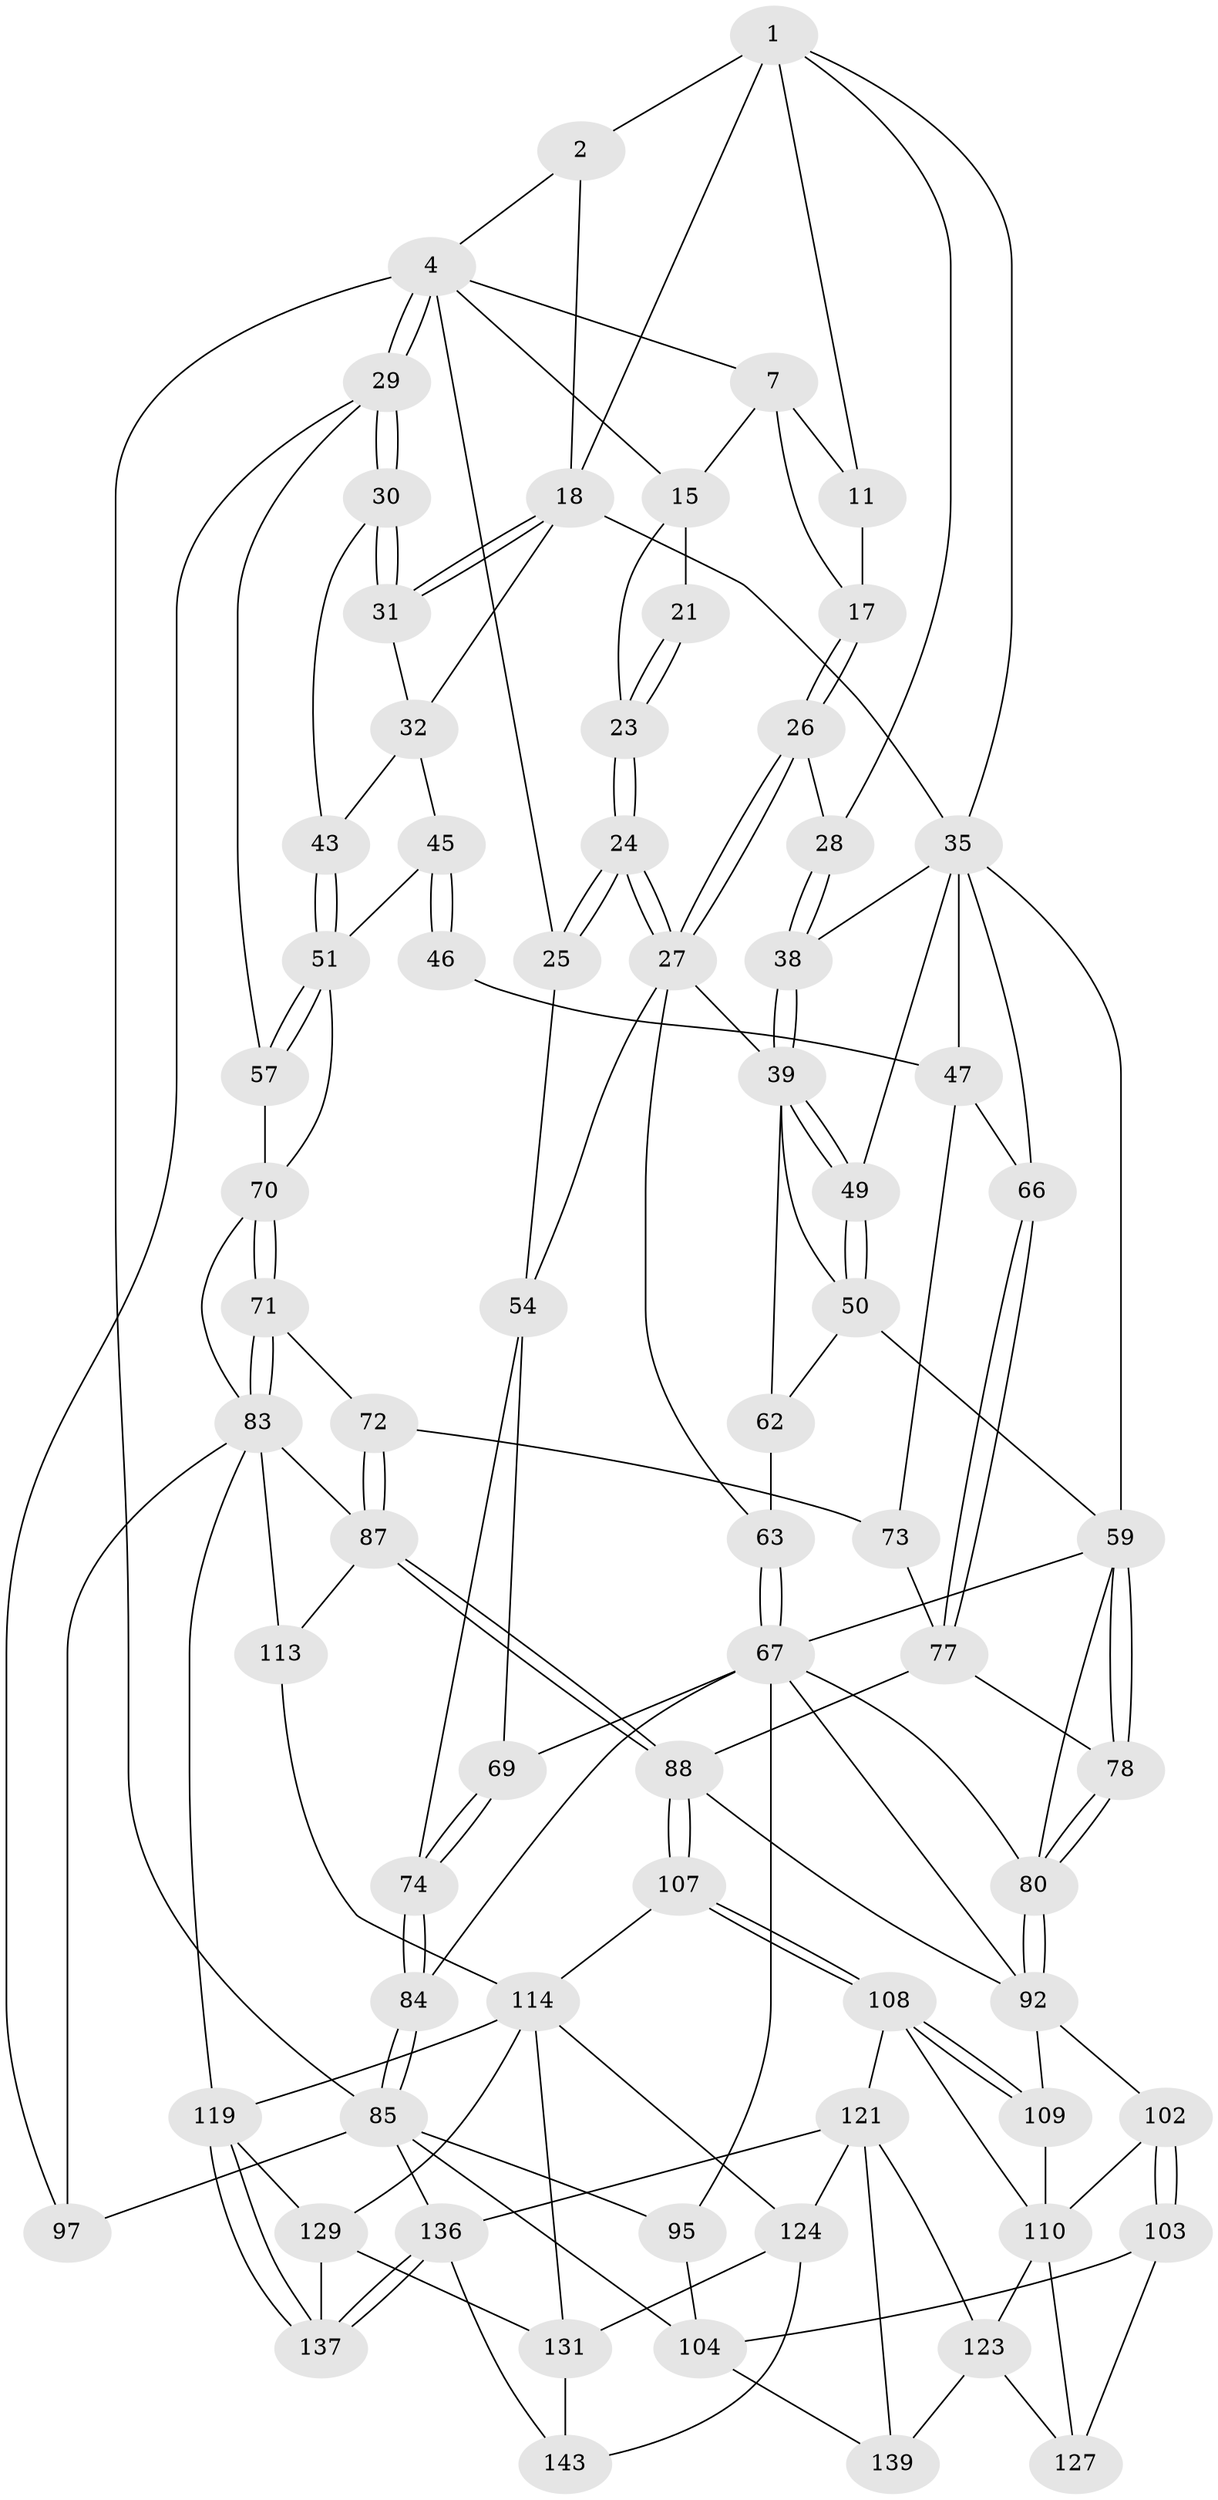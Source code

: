 // original degree distribution, {3: 0.02054794520547945, 4: 0.2465753424657534, 6: 0.2465753424657534, 5: 0.4863013698630137}
// Generated by graph-tools (version 1.1) at 2025/28/03/15/25 16:28:00]
// undirected, 73 vertices, 172 edges
graph export_dot {
graph [start="1"]
  node [color=gray90,style=filled];
  1 [pos="+0.3084941707375833+0",super="+8"];
  2 [pos="+0.5579229320986026+0",super="+3"];
  4 [pos="+1+0",super="+5"];
  7 [pos="+0.2358926741671704+0",super="+12"];
  11 [pos="+0.21245529798466675+0.045336110097931266"];
  15 [pos="+0.1252964446148403+0.08087555076942529",super="+22"];
  17 [pos="+0.13254070229401324+0.08788600007022816"];
  18 [pos="+0.8627579226206893+0",super="+19"];
  21 [pos="+0.015929967084361885+0.01855951775075995"];
  23 [pos="+0.036763105151311336+0.14787707785024767"];
  24 [pos="+0.008142296331566849+0.22694045556573034"];
  25 [pos="+0+0.28075731324189324"];
  26 [pos="+0.1637607813650774+0.15170316879672383"];
  27 [pos="+0.09445945584642874+0.23642457927965665",super="+42"];
  28 [pos="+0.18838042588300932+0.14777864298672114"];
  29 [pos="+1+0.22915655747077102",super="+56"];
  30 [pos="+1+0.2246537635244485"];
  31 [pos="+0.8921049578584301+0.09992354947540809"];
  32 [pos="+0.8845350760185313+0.15339016421873827",super="+33"];
  35 [pos="+0.5772537702382403+0.24743655116780497",super="+36+48"];
  38 [pos="+0.2607126311035755+0.22083109075415963"];
  39 [pos="+0.259812165098349+0.22643538686131354",super="+40"];
  43 [pos="+0.9610618381244452+0.25486212208143316"];
  45 [pos="+0.7741658248829633+0.32921357902603987"];
  46 [pos="+0.7331086247799171+0.32037565867230594"];
  47 [pos="+0.6190102116691976+0.2730436760009738",super="+64"];
  49 [pos="+0.3930096775554931+0.2775624173804009"];
  50 [pos="+0.37571031906977254+0.31319457503040604",super="+61"];
  51 [pos="+0.8536973152848332+0.39107316083081095",super="+52"];
  54 [pos="+0.07239554599757277+0.39212658127943545",super="+55"];
  57 [pos="+1+0.46168024778822897"];
  59 [pos="+0.4232585148040871+0.42933370961919204",super="+60"];
  62 [pos="+0.22485725186250533+0.3465409607699716"];
  63 [pos="+0.18042871746377942+0.4021003122761563"];
  66 [pos="+0.572155238983509+0.4436504954184887"];
  67 [pos="+0.16332880416702075+0.5275238535083102",super="+68+76"];
  69 [pos="+0.07623001832910072+0.42296743013616606"];
  70 [pos="+0.8150585139703389+0.43663799166926004",super="+82"];
  71 [pos="+0.7889154106355718+0.4844075967831038"];
  72 [pos="+0.779308466378983+0.4956915415343704"];
  73 [pos="+0.6876392243603286+0.5114194317394184"];
  74 [pos="+0+0.522028835142859"];
  77 [pos="+0.535541237457272+0.5497728195571161",super="+79"];
  78 [pos="+0.4521291828854867+0.5500072865987248"];
  80 [pos="+0.43390810421184467+0.5777040663324602",super="+81"];
  83 [pos="+0.9296279883693521+0.6142659371702995",super="+90"];
  84 [pos="+0+0.6529838459627902"];
  85 [pos="+0+0.6642857780173896",super="+86"];
  87 [pos="+0.7827840408589595+0.6178371582695912",super="+91"];
  88 [pos="+0.615740613670851+0.6927151460836792",super="+89"];
  92 [pos="+0.4745929678726592+0.6474885595379815",super="+99"];
  95 [pos="+0.18406265910386466+0.6748700826661204",super="+105"];
  97 [pos="+1+0.7568268768826758"];
  102 [pos="+0.3284798392616314+0.7440209908543267"];
  103 [pos="+0.2917652815339091+0.7716160470530363",super="+128"];
  104 [pos="+0.2512720072537362+0.7871805293163696",super="+134"];
  107 [pos="+0.61547140925074+0.7333014518099487"];
  108 [pos="+0.5873350979978383+0.7460097729016784",super="+118"];
  109 [pos="+0.4514421304344865+0.7161103444198778"];
  110 [pos="+0.4550020650101864+0.7827415540177733",super="+111"];
  113 [pos="+0.8258727509524908+0.7222507596907496"];
  114 [pos="+0.7998605732129327+0.7555310608995339",super="+115"];
  119 [pos="+0.9865101139141875+0.785025334389846",super="+120"];
  121 [pos="+0.5023912678857698+0.8753355833340106",super="+122+126"];
  123 [pos="+0.45303936722694527+0.8563011348294632",super="+133"];
  124 [pos="+0.633778858733146+0.7914905891592562",super="+125"];
  127 [pos="+0.3605173222624787+0.8727992505027912"];
  129 [pos="+0.8338312191361982+0.8829965871020086",super="+144"];
  131 [pos="+0.7133678657446721+0.8950361895924234",super="+132+142"];
  136 [pos="+1+1",super="+145"];
  137 [pos="+0.8742466535883554+0.9773188857048979"];
  139 [pos="+0.3871120477059751+1"];
  143 [pos="+0.6768097823813141+1"];
  1 -- 2 [weight=2];
  1 -- 35;
  1 -- 18;
  1 -- 11;
  1 -- 28;
  2 -- 18;
  2 -- 4;
  4 -- 29;
  4 -- 29;
  4 -- 85 [weight=2];
  4 -- 7;
  4 -- 25;
  4 -- 15;
  7 -- 17;
  7 -- 11;
  7 -- 15;
  11 -- 17;
  15 -- 23;
  15 -- 21;
  17 -- 26;
  17 -- 26;
  18 -- 31;
  18 -- 31;
  18 -- 35;
  18 -- 32;
  21 -- 23;
  21 -- 23;
  23 -- 24;
  23 -- 24;
  24 -- 25;
  24 -- 25;
  24 -- 27;
  24 -- 27;
  25 -- 54;
  26 -- 27;
  26 -- 27;
  26 -- 28;
  27 -- 54;
  27 -- 63;
  27 -- 39;
  28 -- 38;
  28 -- 38;
  29 -- 30;
  29 -- 30;
  29 -- 57;
  29 -- 97;
  30 -- 31;
  30 -- 31;
  30 -- 43;
  31 -- 32;
  32 -- 43;
  32 -- 45;
  35 -- 38;
  35 -- 49;
  35 -- 59;
  35 -- 66;
  35 -- 47;
  38 -- 39;
  38 -- 39;
  39 -- 49;
  39 -- 49;
  39 -- 50;
  39 -- 62;
  43 -- 51;
  43 -- 51;
  45 -- 46;
  45 -- 46;
  45 -- 51;
  46 -- 47 [weight=2];
  47 -- 73;
  47 -- 66;
  49 -- 50;
  49 -- 50;
  50 -- 59;
  50 -- 62;
  51 -- 57;
  51 -- 57;
  51 -- 70;
  54 -- 69;
  54 -- 74;
  57 -- 70;
  59 -- 78;
  59 -- 78;
  59 -- 80;
  59 -- 67;
  62 -- 63;
  63 -- 67;
  63 -- 67;
  66 -- 77;
  66 -- 77;
  67 -- 84;
  67 -- 69;
  67 -- 95 [weight=2];
  67 -- 80;
  67 -- 92;
  69 -- 74;
  69 -- 74;
  70 -- 71;
  70 -- 71;
  70 -- 83;
  71 -- 72;
  71 -- 83;
  71 -- 83;
  72 -- 73;
  72 -- 87;
  72 -- 87;
  73 -- 77;
  74 -- 84;
  74 -- 84;
  77 -- 78;
  77 -- 88;
  78 -- 80;
  78 -- 80;
  80 -- 92;
  80 -- 92;
  83 -- 97;
  83 -- 113;
  83 -- 119;
  83 -- 87;
  84 -- 85;
  84 -- 85;
  85 -- 97;
  85 -- 136;
  85 -- 95;
  85 -- 104;
  87 -- 88;
  87 -- 88;
  87 -- 113;
  88 -- 107;
  88 -- 107;
  88 -- 92;
  92 -- 109;
  92 -- 102;
  95 -- 104 [weight=2];
  102 -- 103;
  102 -- 103;
  102 -- 110;
  103 -- 104 [weight=2];
  103 -- 127;
  104 -- 139;
  107 -- 108;
  107 -- 108;
  107 -- 114;
  108 -- 109;
  108 -- 109;
  108 -- 121;
  108 -- 110;
  109 -- 110;
  110 -- 123;
  110 -- 127;
  113 -- 114;
  114 -- 129;
  114 -- 131;
  114 -- 124;
  114 -- 119;
  119 -- 137;
  119 -- 137;
  119 -- 129;
  121 -- 123 [weight=2];
  121 -- 136;
  121 -- 139;
  121 -- 124;
  123 -- 139;
  123 -- 127;
  124 -- 131 [weight=2];
  124 -- 143;
  129 -- 137;
  129 -- 131;
  131 -- 143;
  136 -- 137;
  136 -- 137;
  136 -- 143;
}
